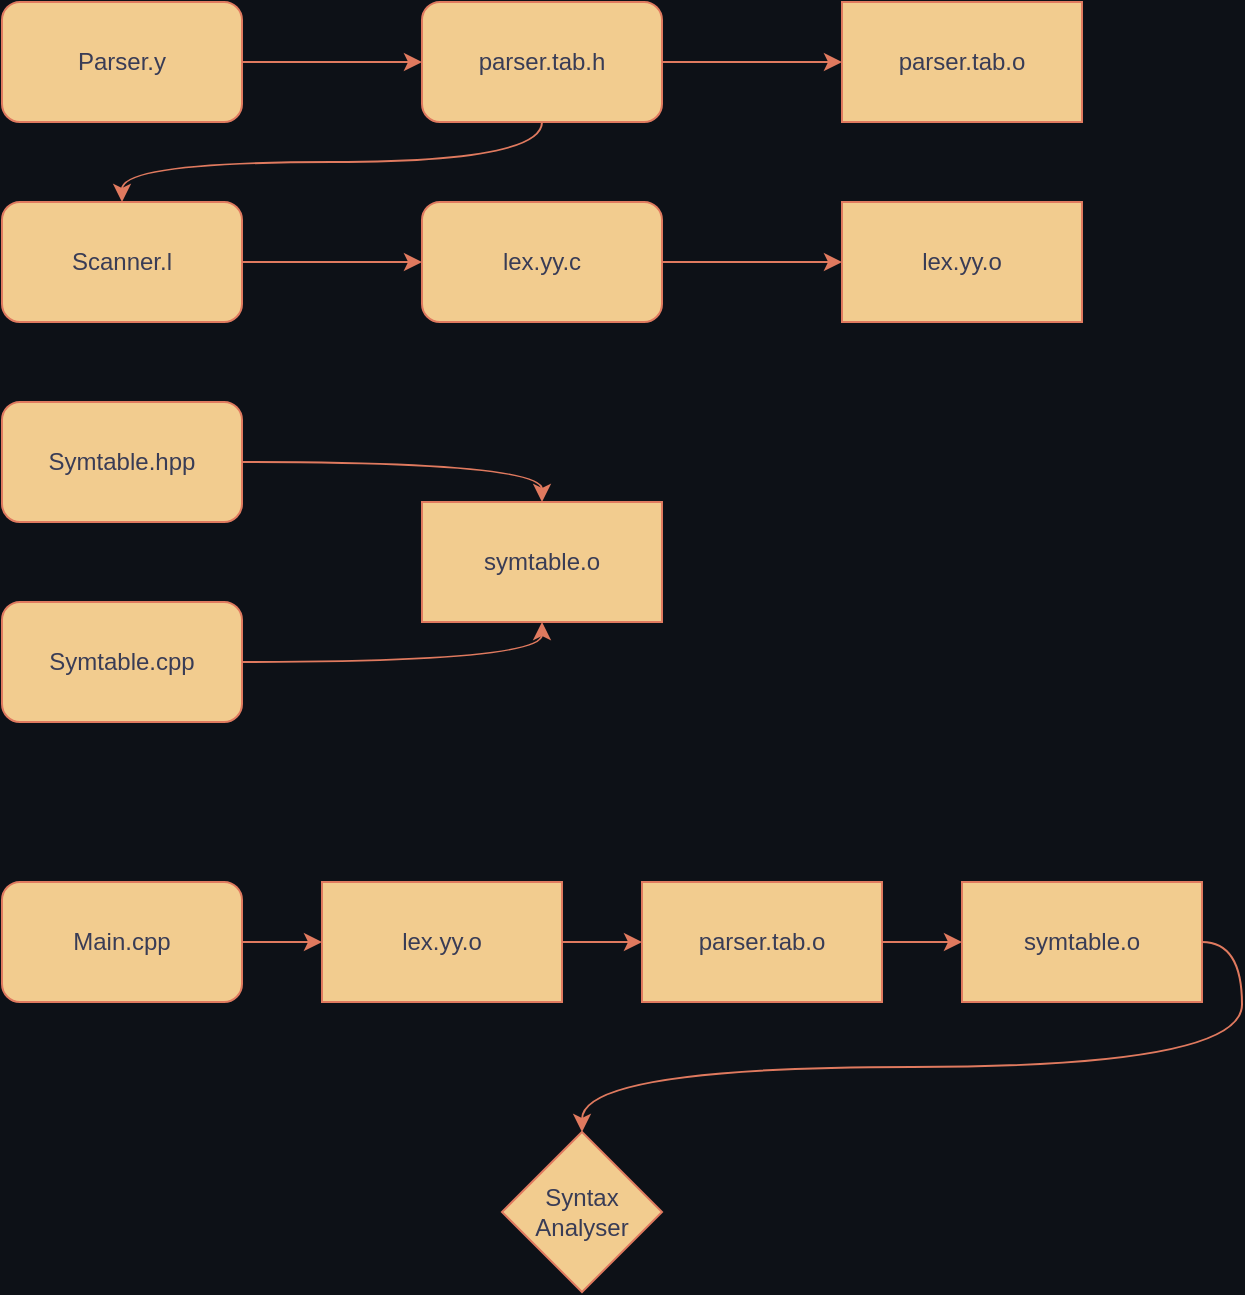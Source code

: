 <mxfile version="26.1.0">
  <diagram name="Page-1" id="Icow5BJ0CX73jg3Vsba_">
    <mxGraphModel dx="1372" dy="786" grid="1" gridSize="10" guides="1" tooltips="1" connect="1" arrows="1" fold="1" page="1" pageScale="1" pageWidth="827" pageHeight="1169" background="#0D1117" math="0" shadow="0">
      <root>
        <mxCell id="0" />
        <mxCell id="1" parent="0" />
        <mxCell id="GQBnp_zk71UiDNGDxx9Z-30" style="edgeStyle=orthogonalEdgeStyle;rounded=0;orthogonalLoop=1;jettySize=auto;html=1;exitX=1;exitY=0.5;exitDx=0;exitDy=0;entryX=0;entryY=0.5;entryDx=0;entryDy=0;labelBackgroundColor=none;strokeColor=#E07A5F;fontColor=default;curved=1;" edge="1" parent="1" source="GQBnp_zk71UiDNGDxx9Z-1" target="GQBnp_zk71UiDNGDxx9Z-27">
          <mxGeometry relative="1" as="geometry" />
        </mxCell>
        <mxCell id="GQBnp_zk71UiDNGDxx9Z-1" value="Main.cpp" style="rounded=1;whiteSpace=wrap;html=1;labelBackgroundColor=none;fillColor=#F2CC8F;strokeColor=#E07A5F;fontColor=#393C56;" vertex="1" parent="1">
          <mxGeometry x="110" y="460" width="120" height="60" as="geometry" />
        </mxCell>
        <mxCell id="GQBnp_zk71UiDNGDxx9Z-23" style="edgeStyle=orthogonalEdgeStyle;rounded=0;orthogonalLoop=1;jettySize=auto;html=1;exitX=1;exitY=0.5;exitDx=0;exitDy=0;entryX=0.5;entryY=1;entryDx=0;entryDy=0;labelBackgroundColor=none;strokeColor=#E07A5F;fontColor=default;curved=1;" edge="1" parent="1" source="GQBnp_zk71UiDNGDxx9Z-2" target="GQBnp_zk71UiDNGDxx9Z-22">
          <mxGeometry relative="1" as="geometry" />
        </mxCell>
        <mxCell id="GQBnp_zk71UiDNGDxx9Z-2" value="Symtable.cpp" style="rounded=1;whiteSpace=wrap;html=1;labelBackgroundColor=none;fillColor=#F2CC8F;strokeColor=#E07A5F;fontColor=#393C56;" vertex="1" parent="1">
          <mxGeometry x="110" y="320" width="120" height="60" as="geometry" />
        </mxCell>
        <mxCell id="GQBnp_zk71UiDNGDxx9Z-14" style="edgeStyle=orthogonalEdgeStyle;rounded=0;orthogonalLoop=1;jettySize=auto;html=1;exitX=1;exitY=0.5;exitDx=0;exitDy=0;entryX=0;entryY=0.5;entryDx=0;entryDy=0;labelBackgroundColor=none;strokeColor=#E07A5F;fontColor=default;curved=1;" edge="1" parent="1" source="GQBnp_zk71UiDNGDxx9Z-3" target="GQBnp_zk71UiDNGDxx9Z-12">
          <mxGeometry relative="1" as="geometry" />
        </mxCell>
        <mxCell id="GQBnp_zk71UiDNGDxx9Z-3" value="Scanner.l" style="rounded=1;whiteSpace=wrap;html=1;labelBackgroundColor=none;fillColor=#F2CC8F;strokeColor=#E07A5F;fontColor=#393C56;" vertex="1" parent="1">
          <mxGeometry x="110" y="120" width="120" height="60" as="geometry" />
        </mxCell>
        <mxCell id="GQBnp_zk71UiDNGDxx9Z-18" style="edgeStyle=orthogonalEdgeStyle;rounded=0;orthogonalLoop=1;jettySize=auto;html=1;exitX=1;exitY=0.5;exitDx=0;exitDy=0;labelBackgroundColor=none;strokeColor=#E07A5F;fontColor=default;curved=1;" edge="1" parent="1" source="GQBnp_zk71UiDNGDxx9Z-4" target="GQBnp_zk71UiDNGDxx9Z-16">
          <mxGeometry relative="1" as="geometry" />
        </mxCell>
        <mxCell id="GQBnp_zk71UiDNGDxx9Z-4" value="Parser.y" style="rounded=1;whiteSpace=wrap;html=1;labelBackgroundColor=none;fillColor=#F2CC8F;strokeColor=#E07A5F;fontColor=#393C56;" vertex="1" parent="1">
          <mxGeometry x="110" y="20" width="120" height="60" as="geometry" />
        </mxCell>
        <mxCell id="GQBnp_zk71UiDNGDxx9Z-15" style="edgeStyle=orthogonalEdgeStyle;rounded=0;orthogonalLoop=1;jettySize=auto;html=1;exitX=1;exitY=0.5;exitDx=0;exitDy=0;entryX=0;entryY=0.5;entryDx=0;entryDy=0;labelBackgroundColor=none;strokeColor=#E07A5F;fontColor=default;curved=1;" edge="1" parent="1" source="GQBnp_zk71UiDNGDxx9Z-12" target="GQBnp_zk71UiDNGDxx9Z-13">
          <mxGeometry relative="1" as="geometry" />
        </mxCell>
        <mxCell id="GQBnp_zk71UiDNGDxx9Z-12" value="lex.yy.c" style="rounded=1;whiteSpace=wrap;html=1;labelBackgroundColor=none;fillColor=#F2CC8F;strokeColor=#E07A5F;fontColor=#393C56;" vertex="1" parent="1">
          <mxGeometry x="320" y="120" width="120" height="60" as="geometry" />
        </mxCell>
        <mxCell id="GQBnp_zk71UiDNGDxx9Z-13" value="lex.yy.o" style="rounded=0;whiteSpace=wrap;html=1;labelBackgroundColor=none;fillColor=#F2CC8F;strokeColor=#E07A5F;fontColor=#393C56;" vertex="1" parent="1">
          <mxGeometry x="530" y="120" width="120" height="60" as="geometry" />
        </mxCell>
        <mxCell id="GQBnp_zk71UiDNGDxx9Z-19" style="edgeStyle=orthogonalEdgeStyle;rounded=0;orthogonalLoop=1;jettySize=auto;html=1;exitX=1;exitY=0.5;exitDx=0;exitDy=0;entryX=0;entryY=0.5;entryDx=0;entryDy=0;labelBackgroundColor=none;strokeColor=#E07A5F;fontColor=default;curved=1;" edge="1" parent="1" source="GQBnp_zk71UiDNGDxx9Z-16" target="GQBnp_zk71UiDNGDxx9Z-17">
          <mxGeometry relative="1" as="geometry" />
        </mxCell>
        <mxCell id="GQBnp_zk71UiDNGDxx9Z-35" style="edgeStyle=orthogonalEdgeStyle;rounded=0;orthogonalLoop=1;jettySize=auto;html=1;exitX=0.5;exitY=1;exitDx=0;exitDy=0;entryX=0.5;entryY=0;entryDx=0;entryDy=0;labelBackgroundColor=none;strokeColor=#E07A5F;fontColor=default;curved=1;" edge="1" parent="1" source="GQBnp_zk71UiDNGDxx9Z-16" target="GQBnp_zk71UiDNGDxx9Z-3">
          <mxGeometry relative="1" as="geometry" />
        </mxCell>
        <mxCell id="GQBnp_zk71UiDNGDxx9Z-16" value="parser.tab.h" style="rounded=1;whiteSpace=wrap;html=1;labelBackgroundColor=none;fillColor=#F2CC8F;strokeColor=#E07A5F;fontColor=#393C56;" vertex="1" parent="1">
          <mxGeometry x="320" y="20" width="120" height="60" as="geometry" />
        </mxCell>
        <mxCell id="GQBnp_zk71UiDNGDxx9Z-17" value="parser.tab.o" style="rounded=0;whiteSpace=wrap;html=1;labelBackgroundColor=none;fillColor=#F2CC8F;strokeColor=#E07A5F;fontColor=#393C56;" vertex="1" parent="1">
          <mxGeometry x="530" y="20" width="120" height="60" as="geometry" />
        </mxCell>
        <mxCell id="GQBnp_zk71UiDNGDxx9Z-24" style="edgeStyle=orthogonalEdgeStyle;rounded=0;orthogonalLoop=1;jettySize=auto;html=1;exitX=1;exitY=0.5;exitDx=0;exitDy=0;entryX=0.5;entryY=0;entryDx=0;entryDy=0;labelBackgroundColor=none;strokeColor=#E07A5F;fontColor=default;curved=1;" edge="1" parent="1" source="GQBnp_zk71UiDNGDxx9Z-20" target="GQBnp_zk71UiDNGDxx9Z-22">
          <mxGeometry relative="1" as="geometry" />
        </mxCell>
        <mxCell id="GQBnp_zk71UiDNGDxx9Z-20" value="Symtable.hpp" style="rounded=1;whiteSpace=wrap;html=1;labelBackgroundColor=none;fillColor=#F2CC8F;strokeColor=#E07A5F;fontColor=#393C56;" vertex="1" parent="1">
          <mxGeometry x="110" y="220" width="120" height="60" as="geometry" />
        </mxCell>
        <mxCell id="GQBnp_zk71UiDNGDxx9Z-22" value="symtable.o" style="rounded=0;whiteSpace=wrap;html=1;labelBackgroundColor=none;fillColor=#F2CC8F;strokeColor=#E07A5F;fontColor=#393C56;" vertex="1" parent="1">
          <mxGeometry x="320" y="270" width="120" height="60" as="geometry" />
        </mxCell>
        <mxCell id="GQBnp_zk71UiDNGDxx9Z-31" style="edgeStyle=orthogonalEdgeStyle;rounded=0;orthogonalLoop=1;jettySize=auto;html=1;exitX=1;exitY=0.5;exitDx=0;exitDy=0;entryX=0;entryY=0.5;entryDx=0;entryDy=0;labelBackgroundColor=none;strokeColor=#E07A5F;fontColor=default;curved=1;" edge="1" parent="1" source="GQBnp_zk71UiDNGDxx9Z-27" target="GQBnp_zk71UiDNGDxx9Z-28">
          <mxGeometry relative="1" as="geometry" />
        </mxCell>
        <mxCell id="GQBnp_zk71UiDNGDxx9Z-27" value="lex.yy.o" style="rounded=0;whiteSpace=wrap;html=1;labelBackgroundColor=none;fillColor=#F2CC8F;strokeColor=#E07A5F;fontColor=#393C56;" vertex="1" parent="1">
          <mxGeometry x="270" y="460" width="120" height="60" as="geometry" />
        </mxCell>
        <mxCell id="GQBnp_zk71UiDNGDxx9Z-32" style="edgeStyle=orthogonalEdgeStyle;rounded=0;orthogonalLoop=1;jettySize=auto;html=1;exitX=1;exitY=0.5;exitDx=0;exitDy=0;entryX=0;entryY=0.5;entryDx=0;entryDy=0;labelBackgroundColor=none;strokeColor=#E07A5F;fontColor=default;curved=1;" edge="1" parent="1" source="GQBnp_zk71UiDNGDxx9Z-28" target="GQBnp_zk71UiDNGDxx9Z-29">
          <mxGeometry relative="1" as="geometry" />
        </mxCell>
        <mxCell id="GQBnp_zk71UiDNGDxx9Z-28" value="parser.tab.o" style="rounded=0;whiteSpace=wrap;html=1;labelBackgroundColor=none;fillColor=#F2CC8F;strokeColor=#E07A5F;fontColor=#393C56;" vertex="1" parent="1">
          <mxGeometry x="430" y="460" width="120" height="60" as="geometry" />
        </mxCell>
        <mxCell id="GQBnp_zk71UiDNGDxx9Z-34" style="edgeStyle=orthogonalEdgeStyle;rounded=0;orthogonalLoop=1;jettySize=auto;html=1;exitX=1;exitY=0.5;exitDx=0;exitDy=0;entryX=0.5;entryY=0;entryDx=0;entryDy=0;labelBackgroundColor=none;strokeColor=#E07A5F;fontColor=default;curved=1;" edge="1" parent="1" source="GQBnp_zk71UiDNGDxx9Z-29" target="GQBnp_zk71UiDNGDxx9Z-33">
          <mxGeometry relative="1" as="geometry" />
        </mxCell>
        <mxCell id="GQBnp_zk71UiDNGDxx9Z-29" value="symtable.o" style="rounded=0;whiteSpace=wrap;html=1;labelBackgroundColor=none;fillColor=#F2CC8F;strokeColor=#E07A5F;fontColor=#393C56;" vertex="1" parent="1">
          <mxGeometry x="590" y="460" width="120" height="60" as="geometry" />
        </mxCell>
        <mxCell id="GQBnp_zk71UiDNGDxx9Z-33" value="Syntax Analyser" style="rhombus;whiteSpace=wrap;html=1;labelBackgroundColor=none;fillColor=#F2CC8F;strokeColor=#E07A5F;fontColor=#393C56;" vertex="1" parent="1">
          <mxGeometry x="360" y="585" width="80" height="80" as="geometry" />
        </mxCell>
      </root>
    </mxGraphModel>
  </diagram>
</mxfile>
